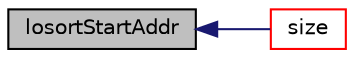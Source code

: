 digraph "losortStartAddr"
{
  bgcolor="transparent";
  edge [fontname="Helvetica",fontsize="10",labelfontname="Helvetica",labelfontsize="10"];
  node [fontname="Helvetica",fontsize="10",shape=record];
  rankdir="LR";
  Node4290 [label="losortStartAddr",height=0.2,width=0.4,color="black", fillcolor="grey75", style="filled", fontcolor="black"];
  Node4290 -> Node4291 [dir="back",color="midnightblue",fontsize="10",style="solid",fontname="Helvetica"];
  Node4291 [label="size",height=0.2,width=0.4,color="red",URL="$a27897.html#a9facbf0a118d395c89884e45a5ca4e4b",tooltip="Return number of equations. "];
}
